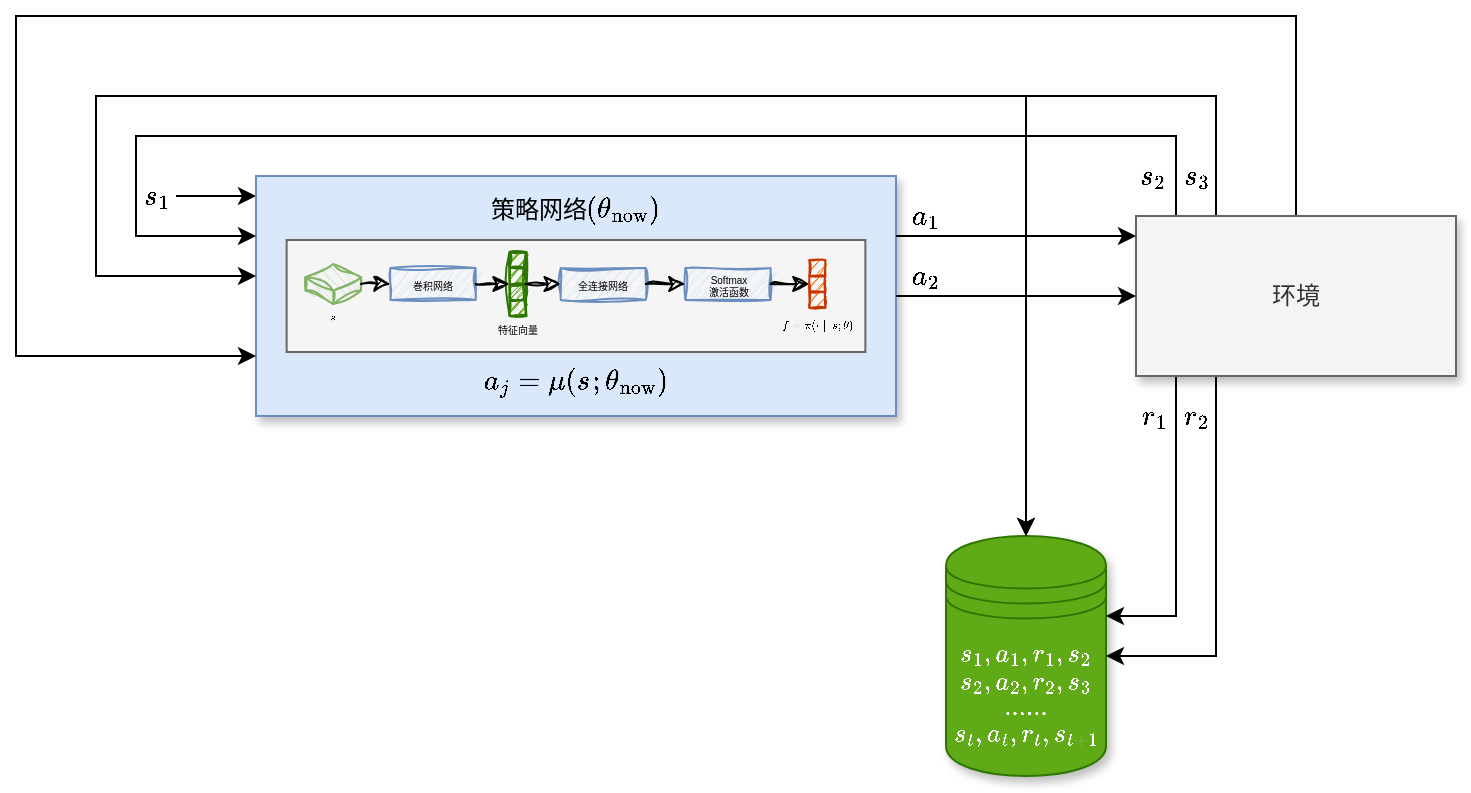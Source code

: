 <mxfile version="22.1.11" type="github" pages="2">
  <diagram name="第 1 页" id="D8CwGveDmH4_T83zukJF">
    <mxGraphModel dx="858" dy="1303" grid="1" gridSize="10" guides="1" tooltips="1" connect="1" arrows="1" fold="1" page="1" pageScale="1" pageWidth="1169" pageHeight="827" math="1" shadow="0">
      <root>
        <mxCell id="0" />
        <mxCell id="1" parent="0" />
        <mxCell id="J2k-B5QdtApuFqRNuriJ-1" value="&lt;div style=&quot;font-size: 11px;&quot;&gt;&lt;font style=&quot;font-size: 11px;&quot;&gt;`s_1,a_1,r_1,s_{2}`&lt;/font&gt;&lt;/div&gt;&lt;div style=&quot;font-size: 11px;&quot;&gt;&lt;font style=&quot;font-size: 11px;&quot;&gt;`s_2,a_2,r_2,s_{3}`&lt;/font&gt;&lt;/div&gt;&lt;div style=&quot;font-size: 11px;&quot;&gt;&lt;font style=&quot;font-size: 11px;&quot;&gt;`......`&lt;br&gt;&lt;/font&gt;&lt;/div&gt;&lt;div style=&quot;font-size: 11px;&quot;&gt;&lt;font style=&quot;font-size: 11px;&quot;&gt;`s_t,a_t,r_t,s_{t+1}`&lt;/font&gt;&lt;/div&gt;" style="shape=datastore;whiteSpace=wrap;html=1;fillColor=#60a917;strokeColor=#2D7600;fontColor=#ffffff;shadow=1;" parent="1" vertex="1">
          <mxGeometry x="545" y="160" width="80" height="120" as="geometry" />
        </mxCell>
        <mxCell id="J2k-B5QdtApuFqRNuriJ-30" style="edgeStyle=orthogonalEdgeStyle;rounded=0;orthogonalLoop=1;jettySize=auto;html=1;" parent="1" source="J2k-B5QdtApuFqRNuriJ-2" target="J2k-B5QdtApuFqRNuriJ-4" edge="1">
          <mxGeometry relative="1" as="geometry">
            <Array as="points">
              <mxPoint x="190" y="-10" />
              <mxPoint x="190" y="-10" />
            </Array>
          </mxGeometry>
        </mxCell>
        <mxCell id="J2k-B5QdtApuFqRNuriJ-2" value="`s_1`" style="text;strokeColor=none;align=center;fillColor=none;html=1;verticalAlign=middle;whiteSpace=wrap;rounded=0;" parent="1" vertex="1">
          <mxGeometry x="140" y="-20" width="20" height="20" as="geometry" />
        </mxCell>
        <mxCell id="J2k-B5QdtApuFqRNuriJ-3" value="" style="group;fillColor=#d5e8d4;strokeColor=#82b366;" parent="1" vertex="1" connectable="0">
          <mxGeometry x="200" y="-20" width="320" height="120" as="geometry" />
        </mxCell>
        <mxCell id="J2k-B5QdtApuFqRNuriJ-4" value="&lt;div&gt;策略网络`(\theta_{\text{now}})`&lt;/div&gt;&lt;div&gt;&lt;br&gt;&lt;/div&gt;&lt;div&gt;&lt;br&gt;&lt;/div&gt;&lt;div&gt;&lt;br&gt;&lt;/div&gt;&lt;div&gt;&lt;br&gt;&lt;/div&gt;&lt;div&gt;&lt;br&gt;&lt;/div&gt;&lt;div&gt;`a_{j} = \mu(s_{};\theta_{\text{now}})`&lt;br&gt;&lt;/div&gt;" style="rounded=0;whiteSpace=wrap;html=1;fillColor=#dae8fc;strokeColor=#6c8ebf;shadow=1;" parent="J2k-B5QdtApuFqRNuriJ-3" vertex="1">
          <mxGeometry width="320" height="120" as="geometry" />
        </mxCell>
        <mxCell id="J2k-B5QdtApuFqRNuriJ-5" value="" style="group" parent="J2k-B5QdtApuFqRNuriJ-3" vertex="1" connectable="0">
          <mxGeometry x="15.32" y="32" width="289.36" height="56" as="geometry" />
        </mxCell>
        <mxCell id="J2k-B5QdtApuFqRNuriJ-6" value="" style="rounded=0;whiteSpace=wrap;html=1;fillColor=#f5f5f5;fontColor=#333333;strokeColor=#666666;" parent="J2k-B5QdtApuFqRNuriJ-5" vertex="1">
          <mxGeometry width="289.36" height="56" as="geometry" />
        </mxCell>
        <mxCell id="J2k-B5QdtApuFqRNuriJ-7" value="" style="html=1;shape=mxgraph.basic.isocube;isoAngle=15;flipH=1;flipV=0;fillColor=#d5e8d4;strokeColor=#82b366;shadow=0;fontSize=5;sketch=1;curveFitting=1;jiggle=2;" parent="J2k-B5QdtApuFqRNuriJ-5" vertex="1">
          <mxGeometry x="9.36" y="12" width="27.853" height="20" as="geometry" />
        </mxCell>
        <mxCell id="J2k-B5QdtApuFqRNuriJ-8" value="巻积网络" style="rounded=0;whiteSpace=wrap;html=1;fillColor=#dae8fc;strokeColor=#6c8ebf;shadow=0;fontSize=5;sketch=1;curveFitting=1;jiggle=2;" parent="J2k-B5QdtApuFqRNuriJ-5" vertex="1">
          <mxGeometry x="51.913" y="14" width="42.553" height="16" as="geometry" />
        </mxCell>
        <mxCell id="J2k-B5QdtApuFqRNuriJ-9" style="rounded=0;orthogonalLoop=1;jettySize=auto;html=1;entryX=0;entryY=0.5;entryDx=0;entryDy=0;fontSize=5;sketch=1;curveFitting=1;jiggle=2;" parent="J2k-B5QdtApuFqRNuriJ-5" source="J2k-B5QdtApuFqRNuriJ-7" target="J2k-B5QdtApuFqRNuriJ-8" edge="1">
          <mxGeometry relative="1" as="geometry" />
        </mxCell>
        <mxCell id="J2k-B5QdtApuFqRNuriJ-10" value="全连接网络" style="rounded=0;whiteSpace=wrap;html=1;fillColor=#dae8fc;strokeColor=#6c8ebf;shadow=0;fontSize=5;sketch=1;curveFitting=1;jiggle=2;" parent="J2k-B5QdtApuFqRNuriJ-5" vertex="1">
          <mxGeometry x="137.02" y="14" width="42.553" height="16" as="geometry" />
        </mxCell>
        <mxCell id="J2k-B5QdtApuFqRNuriJ-11" value="`s`" style="text;strokeColor=none;align=center;fillColor=none;html=1;verticalAlign=middle;whiteSpace=wrap;rounded=0;shadow=0;fontSize=5;sketch=1;curveFitting=1;jiggle=2;" parent="J2k-B5QdtApuFqRNuriJ-5" vertex="1">
          <mxGeometry x="14.773" y="30" width="17.021" height="16" as="geometry" />
        </mxCell>
        <mxCell id="J2k-B5QdtApuFqRNuriJ-12" value="特征向量" style="text;strokeColor=none;align=center;fillColor=none;html=1;verticalAlign=middle;whiteSpace=wrap;rounded=0;shadow=0;fontSize=5;sketch=1;curveFitting=1;jiggle=2;" parent="J2k-B5QdtApuFqRNuriJ-5" vertex="1">
          <mxGeometry x="102.977" y="40" width="25.532" height="8" as="geometry" />
        </mxCell>
        <mxCell id="J2k-B5QdtApuFqRNuriJ-13" value="" style="group;fontSize=5;sketch=1;curveFitting=1;jiggle=2;" parent="J2k-B5QdtApuFqRNuriJ-5" vertex="1" connectable="0">
          <mxGeometry x="111.488" y="6" width="8.511" height="32" as="geometry" />
        </mxCell>
        <mxCell id="J2k-B5QdtApuFqRNuriJ-14" value="" style="group;fillColor=#60a917;strokeColor=#2D7600;fontColor=#ffffff;container=0;fontSize=5;sketch=1;curveFitting=1;jiggle=2;" parent="J2k-B5QdtApuFqRNuriJ-13" vertex="1" connectable="0">
          <mxGeometry width="8.511" height="32" as="geometry" />
        </mxCell>
        <mxCell id="J2k-B5QdtApuFqRNuriJ-15" value="" style="whiteSpace=wrap;html=1;aspect=fixed;fillColor=#60a917;fontColor=#ffffff;strokeColor=#2D7600;fontSize=5;sketch=1;curveFitting=1;jiggle=2;" parent="J2k-B5QdtApuFqRNuriJ-13" vertex="1">
          <mxGeometry width="8" height="8" as="geometry" />
        </mxCell>
        <mxCell id="J2k-B5QdtApuFqRNuriJ-16" value="" style="whiteSpace=wrap;html=1;aspect=fixed;fillColor=#60a917;fontColor=#ffffff;strokeColor=#2D7600;fontSize=5;sketch=1;curveFitting=1;jiggle=2;" parent="J2k-B5QdtApuFqRNuriJ-13" vertex="1">
          <mxGeometry y="8" width="8" height="8" as="geometry" />
        </mxCell>
        <mxCell id="J2k-B5QdtApuFqRNuriJ-17" style="edgeStyle=orthogonalEdgeStyle;rounded=0;orthogonalLoop=1;jettySize=auto;html=1;exitX=0.5;exitY=0;exitDx=0;exitDy=0;sketch=1;curveFitting=1;jiggle=2;" parent="J2k-B5QdtApuFqRNuriJ-13" source="J2k-B5QdtApuFqRNuriJ-18" edge="1">
          <mxGeometry relative="1" as="geometry">
            <mxPoint x="4.035" y="16.047" as="targetPoint" />
          </mxGeometry>
        </mxCell>
        <mxCell id="J2k-B5QdtApuFqRNuriJ-18" value="" style="whiteSpace=wrap;html=1;aspect=fixed;fillColor=#60a917;fontColor=#ffffff;strokeColor=#2D7600;fontSize=5;sketch=1;curveFitting=1;jiggle=2;" parent="J2k-B5QdtApuFqRNuriJ-13" vertex="1">
          <mxGeometry y="16" width="8" height="8" as="geometry" />
        </mxCell>
        <mxCell id="J2k-B5QdtApuFqRNuriJ-19" value="" style="whiteSpace=wrap;html=1;aspect=fixed;fillColor=#60a917;fontColor=#ffffff;strokeColor=#2D7600;fontSize=5;sketch=1;curveFitting=1;jiggle=2;" parent="J2k-B5QdtApuFqRNuriJ-13" vertex="1">
          <mxGeometry y="24" width="8" height="8" as="geometry" />
        </mxCell>
        <mxCell id="J2k-B5QdtApuFqRNuriJ-20" style="rounded=0;orthogonalLoop=1;jettySize=auto;html=1;entryX=0;entryY=0;entryDx=0;entryDy=0;sketch=1;curveFitting=1;jiggle=2;" parent="J2k-B5QdtApuFqRNuriJ-5" source="J2k-B5QdtApuFqRNuriJ-8" target="J2k-B5QdtApuFqRNuriJ-18" edge="1">
          <mxGeometry relative="1" as="geometry" />
        </mxCell>
        <mxCell id="J2k-B5QdtApuFqRNuriJ-21" style="rounded=0;orthogonalLoop=1;jettySize=auto;html=1;entryX=0;entryY=0.5;entryDx=0;entryDy=0;fontSize=5;sketch=1;curveFitting=1;jiggle=2;exitX=1;exitY=0;exitDx=0;exitDy=0;" parent="J2k-B5QdtApuFqRNuriJ-5" source="J2k-B5QdtApuFqRNuriJ-18" target="J2k-B5QdtApuFqRNuriJ-10" edge="1">
          <mxGeometry relative="1" as="geometry" />
        </mxCell>
        <mxCell id="J2k-B5QdtApuFqRNuriJ-22" value="&lt;div&gt;Softmax&lt;/div&gt;&lt;div&gt;激活函数&lt;br&gt;&lt;/div&gt;" style="rounded=0;whiteSpace=wrap;html=1;fillColor=#dae8fc;strokeColor=#6c8ebf;shadow=0;fontSize=5;sketch=1;curveFitting=1;jiggle=2;" parent="J2k-B5QdtApuFqRNuriJ-5" vertex="1">
          <mxGeometry x="199.36" y="14" width="42.553" height="16" as="geometry" />
        </mxCell>
        <mxCell id="J2k-B5QdtApuFqRNuriJ-23" style="rounded=0;orthogonalLoop=1;jettySize=auto;html=1;entryX=0;entryY=0.5;entryDx=0;entryDy=0;sketch=1;curveFitting=1;jiggle=2;" parent="J2k-B5QdtApuFqRNuriJ-5" source="J2k-B5QdtApuFqRNuriJ-10" target="J2k-B5QdtApuFqRNuriJ-22" edge="1">
          <mxGeometry relative="1" as="geometry" />
        </mxCell>
        <mxCell id="J2k-B5QdtApuFqRNuriJ-24" value="" style="whiteSpace=wrap;html=1;aspect=fixed;fillColor=#fa6800;strokeColor=#C73500;fontSize=5;sketch=1;curveFitting=1;jiggle=2;fontColor=#000000;" parent="J2k-B5QdtApuFqRNuriJ-5" vertex="1">
          <mxGeometry x="261.358" y="10" width="8" height="8" as="geometry" />
        </mxCell>
        <mxCell id="J2k-B5QdtApuFqRNuriJ-25" style="edgeStyle=orthogonalEdgeStyle;rounded=0;orthogonalLoop=1;jettySize=auto;html=1;exitX=0.5;exitY=0;exitDx=0;exitDy=0;fillColor=#fa6800;strokeColor=#C73500;sketch=1;curveFitting=1;jiggle=2;" parent="J2k-B5QdtApuFqRNuriJ-5" source="J2k-B5QdtApuFqRNuriJ-26" edge="1">
          <mxGeometry relative="1" as="geometry">
            <mxPoint x="265.393" y="18.047" as="targetPoint" />
          </mxGeometry>
        </mxCell>
        <mxCell id="J2k-B5QdtApuFqRNuriJ-26" value="" style="whiteSpace=wrap;html=1;aspect=fixed;fillColor=#fa6800;strokeColor=#C73500;fontSize=5;sketch=1;curveFitting=1;jiggle=2;fontColor=#000000;" parent="J2k-B5QdtApuFqRNuriJ-5" vertex="1">
          <mxGeometry x="261.358" y="18" width="8" height="8" as="geometry" />
        </mxCell>
        <mxCell id="J2k-B5QdtApuFqRNuriJ-27" style="rounded=0;orthogonalLoop=1;jettySize=auto;html=1;entryX=0;entryY=0.5;entryDx=0;entryDy=0;sketch=1;curveFitting=1;jiggle=2;" parent="J2k-B5QdtApuFqRNuriJ-5" source="J2k-B5QdtApuFqRNuriJ-22" target="J2k-B5QdtApuFqRNuriJ-26" edge="1">
          <mxGeometry relative="1" as="geometry" />
        </mxCell>
        <mxCell id="J2k-B5QdtApuFqRNuriJ-28" value="" style="whiteSpace=wrap;html=1;aspect=fixed;fillColor=#fa6800;strokeColor=#C73500;fontSize=5;sketch=1;curveFitting=1;jiggle=2;fontColor=#000000;" parent="J2k-B5QdtApuFqRNuriJ-5" vertex="1">
          <mxGeometry x="261.358" y="26" width="8" height="8" as="geometry" />
        </mxCell>
        <mxCell id="J2k-B5QdtApuFqRNuriJ-29" value="`f=\pi(\cdot |&amp;nbsp; s;\theta)`" style="text;strokeColor=none;align=center;fillColor=none;html=1;verticalAlign=middle;whiteSpace=wrap;rounded=0;shadow=0;fontSize=5;sketch=1;curveFitting=1;jiggle=2;" parent="J2k-B5QdtApuFqRNuriJ-5" vertex="1">
          <mxGeometry x="246.36" y="38" width="36.77" height="8" as="geometry" />
        </mxCell>
        <mxCell id="20l186AyUBWjV1ZEdmFi-3" style="edgeStyle=orthogonalEdgeStyle;rounded=0;orthogonalLoop=1;jettySize=auto;html=1;" edge="1" parent="1" source="J2k-B5QdtApuFqRNuriJ-32" target="J2k-B5QdtApuFqRNuriJ-1">
          <mxGeometry relative="1" as="geometry">
            <Array as="points">
              <mxPoint x="660" y="200" />
            </Array>
          </mxGeometry>
        </mxCell>
        <mxCell id="20l186AyUBWjV1ZEdmFi-6" style="edgeStyle=orthogonalEdgeStyle;rounded=0;orthogonalLoop=1;jettySize=auto;html=1;entryX=0;entryY=0.25;entryDx=0;entryDy=0;" edge="1" parent="1" source="J2k-B5QdtApuFqRNuriJ-32" target="J2k-B5QdtApuFqRNuriJ-4">
          <mxGeometry relative="1" as="geometry">
            <Array as="points">
              <mxPoint x="660" y="-40" />
              <mxPoint x="140" y="-40" />
              <mxPoint x="140" y="10" />
            </Array>
          </mxGeometry>
        </mxCell>
        <mxCell id="20l186AyUBWjV1ZEdmFi-8" style="edgeStyle=orthogonalEdgeStyle;rounded=0;orthogonalLoop=1;jettySize=auto;html=1;" edge="1" parent="1" source="J2k-B5QdtApuFqRNuriJ-32" target="J2k-B5QdtApuFqRNuriJ-1">
          <mxGeometry relative="1" as="geometry">
            <Array as="points">
              <mxPoint x="660" y="-40" />
              <mxPoint x="585" y="-40" />
            </Array>
          </mxGeometry>
        </mxCell>
        <mxCell id="20l186AyUBWjV1ZEdmFi-11" style="edgeStyle=orthogonalEdgeStyle;rounded=0;orthogonalLoop=1;jettySize=auto;html=1;" edge="1" parent="1" source="J2k-B5QdtApuFqRNuriJ-32" target="J2k-B5QdtApuFqRNuriJ-4">
          <mxGeometry relative="1" as="geometry">
            <Array as="points">
              <mxPoint x="680" y="-60" />
              <mxPoint x="120" y="-60" />
              <mxPoint x="120" y="30" />
            </Array>
          </mxGeometry>
        </mxCell>
        <mxCell id="20l186AyUBWjV1ZEdmFi-13" style="edgeStyle=orthogonalEdgeStyle;rounded=0;orthogonalLoop=1;jettySize=auto;html=1;exitX=0.25;exitY=1;exitDx=0;exitDy=0;entryX=1;entryY=0.5;entryDx=0;entryDy=0;" edge="1" parent="1" source="J2k-B5QdtApuFqRNuriJ-32" target="J2k-B5QdtApuFqRNuriJ-1">
          <mxGeometry relative="1" as="geometry" />
        </mxCell>
        <mxCell id="20l186AyUBWjV1ZEdmFi-15" style="edgeStyle=orthogonalEdgeStyle;rounded=0;orthogonalLoop=1;jettySize=auto;html=1;entryX=0.5;entryY=0;entryDx=0;entryDy=0;" edge="1" parent="1" source="J2k-B5QdtApuFqRNuriJ-32" target="J2k-B5QdtApuFqRNuriJ-1">
          <mxGeometry relative="1" as="geometry">
            <Array as="points">
              <mxPoint x="680" y="-60" />
              <mxPoint x="585" y="-60" />
            </Array>
          </mxGeometry>
        </mxCell>
        <mxCell id="20l186AyUBWjV1ZEdmFi-16" style="edgeStyle=orthogonalEdgeStyle;rounded=0;orthogonalLoop=1;jettySize=auto;html=1;" edge="1" parent="1" source="J2k-B5QdtApuFqRNuriJ-32" target="J2k-B5QdtApuFqRNuriJ-4">
          <mxGeometry relative="1" as="geometry">
            <Array as="points">
              <mxPoint x="720" y="-100" />
              <mxPoint x="80" y="-100" />
              <mxPoint x="80" y="70" />
            </Array>
          </mxGeometry>
        </mxCell>
        <mxCell id="J2k-B5QdtApuFqRNuriJ-32" value="环境" style="rounded=0;whiteSpace=wrap;html=1;fillColor=#f5f5f5;fontColor=#333333;strokeColor=#666666;shadow=1;" parent="1" vertex="1">
          <mxGeometry x="640" width="160" height="80" as="geometry" />
        </mxCell>
        <mxCell id="J2k-B5QdtApuFqRNuriJ-31" style="edgeStyle=orthogonalEdgeStyle;rounded=0;orthogonalLoop=1;jettySize=auto;html=1;exitX=1;exitY=0.25;exitDx=0;exitDy=0;" parent="1" source="J2k-B5QdtApuFqRNuriJ-4" target="J2k-B5QdtApuFqRNuriJ-32" edge="1">
          <mxGeometry relative="1" as="geometry">
            <mxPoint x="590" y="170" as="targetPoint" />
            <Array as="points">
              <mxPoint x="620" y="10" />
              <mxPoint x="620" y="10" />
            </Array>
          </mxGeometry>
        </mxCell>
        <mxCell id="20l186AyUBWjV1ZEdmFi-2" value="`a_1`" style="text;strokeColor=none;align=center;fillColor=none;html=1;verticalAlign=middle;whiteSpace=wrap;rounded=0;" vertex="1" parent="1">
          <mxGeometry x="525" y="-10" width="20" height="20" as="geometry" />
        </mxCell>
        <mxCell id="20l186AyUBWjV1ZEdmFi-4" value="`r_1`" style="text;strokeColor=none;align=center;fillColor=none;html=1;verticalAlign=middle;whiteSpace=wrap;rounded=0;" vertex="1" parent="1">
          <mxGeometry x="638.5" y="90" width="20" height="20" as="geometry" />
        </mxCell>
        <mxCell id="20l186AyUBWjV1ZEdmFi-7" value="`s_2`" style="text;strokeColor=none;align=center;fillColor=none;html=1;verticalAlign=middle;whiteSpace=wrap;rounded=0;" vertex="1" parent="1">
          <mxGeometry x="640" y="-30" width="17" height="20" as="geometry" />
        </mxCell>
        <mxCell id="20l186AyUBWjV1ZEdmFi-9" style="edgeStyle=orthogonalEdgeStyle;rounded=0;orthogonalLoop=1;jettySize=auto;html=1;exitX=1;exitY=0.5;exitDx=0;exitDy=0;entryX=0;entryY=0.5;entryDx=0;entryDy=0;" edge="1" parent="1" source="J2k-B5QdtApuFqRNuriJ-4" target="J2k-B5QdtApuFqRNuriJ-32">
          <mxGeometry relative="1" as="geometry" />
        </mxCell>
        <mxCell id="20l186AyUBWjV1ZEdmFi-10" value="`a_2`" style="text;strokeColor=none;align=center;fillColor=none;html=1;verticalAlign=middle;whiteSpace=wrap;rounded=0;" vertex="1" parent="1">
          <mxGeometry x="525" y="20" width="20" height="20" as="geometry" />
        </mxCell>
        <mxCell id="20l186AyUBWjV1ZEdmFi-12" value="`s_3`" style="text;strokeColor=none;align=center;fillColor=none;html=1;verticalAlign=middle;whiteSpace=wrap;rounded=0;" vertex="1" parent="1">
          <mxGeometry x="660" y="-30" width="20" height="20" as="geometry" />
        </mxCell>
        <mxCell id="20l186AyUBWjV1ZEdmFi-14" value="`r_2`" style="text;strokeColor=none;align=center;fillColor=none;html=1;verticalAlign=middle;whiteSpace=wrap;rounded=0;" vertex="1" parent="1">
          <mxGeometry x="660" y="90" width="20" height="20" as="geometry" />
        </mxCell>
      </root>
    </mxGraphModel>
  </diagram>
  <diagram id="BKZ8cblx9A8lKbo_8GUY" name="PPO-Penalty">
    <mxGraphModel dx="744" dy="1645" grid="1" gridSize="10" guides="1" tooltips="1" connect="1" arrows="1" fold="1" page="1" pageScale="1" pageWidth="827" pageHeight="1169" math="1" shadow="0">
      <root>
        <mxCell id="0" />
        <mxCell id="1" parent="0" />
        <mxCell id="Z2PP_-aqemVjIllpcwVC-1" value="&lt;div style=&quot;font-size: 11px;&quot;&gt;&lt;font style=&quot;font-size: 11px;&quot;&gt;`s_1,a_1,r_1,s_{2}`&lt;/font&gt;&lt;/div&gt;&lt;div style=&quot;font-size: 11px;&quot;&gt;&lt;font style=&quot;font-size: 11px;&quot;&gt;`s_2,a_2,r_2,s_{3}`&lt;/font&gt;&lt;/div&gt;&lt;div style=&quot;font-size: 11px;&quot;&gt;&lt;font style=&quot;font-size: 11px;&quot;&gt;`......`&lt;br&gt;&lt;/font&gt;&lt;/div&gt;&lt;div style=&quot;font-size: 11px;&quot;&gt;&lt;font style=&quot;font-size: 11px;&quot;&gt;`s_t,a_t,r_t,s_{t+1}`&lt;/font&gt;&lt;/div&gt;" style="shape=datastore;whiteSpace=wrap;html=1;fillColor=#60a917;strokeColor=#2D7600;fontColor=#ffffff;shadow=1;" vertex="1" parent="1">
          <mxGeometry x="520" y="160" width="80" height="120" as="geometry" />
        </mxCell>
        <mxCell id="Z2PP_-aqemVjIllpcwVC-2" style="edgeStyle=orthogonalEdgeStyle;rounded=0;orthogonalLoop=1;jettySize=auto;html=1;" edge="1" parent="1" source="Z2PP_-aqemVjIllpcwVC-3" target="Z2PP_-aqemVjIllpcwVC-5">
          <mxGeometry relative="1" as="geometry">
            <Array as="points">
              <mxPoint x="140" y="10" />
              <mxPoint x="140" y="10" />
            </Array>
          </mxGeometry>
        </mxCell>
        <mxCell id="Z2PP_-aqemVjIllpcwVC-3" value="`s_1`" style="text;strokeColor=none;align=center;fillColor=none;html=1;verticalAlign=middle;whiteSpace=wrap;rounded=0;" vertex="1" parent="1">
          <mxGeometry x="100" width="20" height="20" as="geometry" />
        </mxCell>
        <mxCell id="Z2PP_-aqemVjIllpcwVC-4" value="" style="group;fillColor=#d5e8d4;strokeColor=#82b366;" vertex="1" connectable="0" parent="1">
          <mxGeometry x="200" y="-20" width="320" height="120" as="geometry" />
        </mxCell>
        <mxCell id="Z2PP_-aqemVjIllpcwVC-5" value="&lt;div&gt;策略网络`(\theta_{\text{now}})`&lt;/div&gt;&lt;div&gt;&lt;br&gt;&lt;/div&gt;&lt;div&gt;&lt;br&gt;&lt;/div&gt;&lt;div&gt;&lt;br&gt;&lt;/div&gt;&lt;div&gt;&lt;br&gt;&lt;/div&gt;&lt;div&gt;&lt;br&gt;&lt;/div&gt;&lt;div&gt;`a_{j} = \mu(s_{};\theta_{\text{now}})`&lt;br&gt;&lt;/div&gt;" style="rounded=0;whiteSpace=wrap;html=1;fillColor=#dae8fc;strokeColor=#6c8ebf;shadow=1;" vertex="1" parent="Z2PP_-aqemVjIllpcwVC-4">
          <mxGeometry width="320" height="120" as="geometry" />
        </mxCell>
        <mxCell id="Z2PP_-aqemVjIllpcwVC-6" value="" style="group" vertex="1" connectable="0" parent="Z2PP_-aqemVjIllpcwVC-4">
          <mxGeometry x="15.32" y="32" width="289.36" height="56" as="geometry" />
        </mxCell>
        <mxCell id="Z2PP_-aqemVjIllpcwVC-7" value="" style="rounded=0;whiteSpace=wrap;html=1;fillColor=#f5f5f5;fontColor=#333333;strokeColor=#666666;" vertex="1" parent="Z2PP_-aqemVjIllpcwVC-6">
          <mxGeometry width="289.36" height="56" as="geometry" />
        </mxCell>
        <mxCell id="Z2PP_-aqemVjIllpcwVC-8" value="" style="html=1;shape=mxgraph.basic.isocube;isoAngle=15;flipH=1;flipV=0;fillColor=#d5e8d4;strokeColor=#82b366;shadow=0;fontSize=5;sketch=1;curveFitting=1;jiggle=2;" vertex="1" parent="Z2PP_-aqemVjIllpcwVC-6">
          <mxGeometry x="9.36" y="12" width="27.853" height="20" as="geometry" />
        </mxCell>
        <mxCell id="Z2PP_-aqemVjIllpcwVC-9" value="巻积网络" style="rounded=0;whiteSpace=wrap;html=1;fillColor=#dae8fc;strokeColor=#6c8ebf;shadow=0;fontSize=5;sketch=1;curveFitting=1;jiggle=2;" vertex="1" parent="Z2PP_-aqemVjIllpcwVC-6">
          <mxGeometry x="51.913" y="14" width="42.553" height="16" as="geometry" />
        </mxCell>
        <mxCell id="Z2PP_-aqemVjIllpcwVC-10" style="rounded=0;orthogonalLoop=1;jettySize=auto;html=1;entryX=0;entryY=0.5;entryDx=0;entryDy=0;fontSize=5;sketch=1;curveFitting=1;jiggle=2;" edge="1" parent="Z2PP_-aqemVjIllpcwVC-6" source="Z2PP_-aqemVjIllpcwVC-8" target="Z2PP_-aqemVjIllpcwVC-9">
          <mxGeometry relative="1" as="geometry" />
        </mxCell>
        <mxCell id="Z2PP_-aqemVjIllpcwVC-11" value="全连接网络" style="rounded=0;whiteSpace=wrap;html=1;fillColor=#dae8fc;strokeColor=#6c8ebf;shadow=0;fontSize=5;sketch=1;curveFitting=1;jiggle=2;" vertex="1" parent="Z2PP_-aqemVjIllpcwVC-6">
          <mxGeometry x="137.02" y="14" width="42.553" height="16" as="geometry" />
        </mxCell>
        <mxCell id="Z2PP_-aqemVjIllpcwVC-12" value="`s`" style="text;strokeColor=none;align=center;fillColor=none;html=1;verticalAlign=middle;whiteSpace=wrap;rounded=0;shadow=0;fontSize=5;sketch=1;curveFitting=1;jiggle=2;" vertex="1" parent="Z2PP_-aqemVjIllpcwVC-6">
          <mxGeometry x="14.773" y="30" width="17.021" height="16" as="geometry" />
        </mxCell>
        <mxCell id="Z2PP_-aqemVjIllpcwVC-13" value="特征向量" style="text;strokeColor=none;align=center;fillColor=none;html=1;verticalAlign=middle;whiteSpace=wrap;rounded=0;shadow=0;fontSize=5;sketch=1;curveFitting=1;jiggle=2;" vertex="1" parent="Z2PP_-aqemVjIllpcwVC-6">
          <mxGeometry x="102.977" y="40" width="25.532" height="8" as="geometry" />
        </mxCell>
        <mxCell id="Z2PP_-aqemVjIllpcwVC-14" value="" style="group;fontSize=5;sketch=1;curveFitting=1;jiggle=2;" vertex="1" connectable="0" parent="Z2PP_-aqemVjIllpcwVC-6">
          <mxGeometry x="111.488" y="6" width="8.511" height="32" as="geometry" />
        </mxCell>
        <mxCell id="Z2PP_-aqemVjIllpcwVC-15" value="" style="group;fillColor=#60a917;strokeColor=#2D7600;fontColor=#ffffff;container=0;fontSize=5;sketch=1;curveFitting=1;jiggle=2;" vertex="1" connectable="0" parent="Z2PP_-aqemVjIllpcwVC-14">
          <mxGeometry width="8.511" height="32" as="geometry" />
        </mxCell>
        <mxCell id="Z2PP_-aqemVjIllpcwVC-16" value="" style="whiteSpace=wrap;html=1;aspect=fixed;fillColor=#60a917;fontColor=#ffffff;strokeColor=#2D7600;fontSize=5;sketch=1;curveFitting=1;jiggle=2;" vertex="1" parent="Z2PP_-aqemVjIllpcwVC-14">
          <mxGeometry width="8" height="8" as="geometry" />
        </mxCell>
        <mxCell id="Z2PP_-aqemVjIllpcwVC-17" value="" style="whiteSpace=wrap;html=1;aspect=fixed;fillColor=#60a917;fontColor=#ffffff;strokeColor=#2D7600;fontSize=5;sketch=1;curveFitting=1;jiggle=2;" vertex="1" parent="Z2PP_-aqemVjIllpcwVC-14">
          <mxGeometry y="8" width="8" height="8" as="geometry" />
        </mxCell>
        <mxCell id="Z2PP_-aqemVjIllpcwVC-18" style="edgeStyle=orthogonalEdgeStyle;rounded=0;orthogonalLoop=1;jettySize=auto;html=1;exitX=0.5;exitY=0;exitDx=0;exitDy=0;sketch=1;curveFitting=1;jiggle=2;" edge="1" parent="Z2PP_-aqemVjIllpcwVC-14" source="Z2PP_-aqemVjIllpcwVC-19">
          <mxGeometry relative="1" as="geometry">
            <mxPoint x="4.035" y="16.047" as="targetPoint" />
          </mxGeometry>
        </mxCell>
        <mxCell id="Z2PP_-aqemVjIllpcwVC-19" value="" style="whiteSpace=wrap;html=1;aspect=fixed;fillColor=#60a917;fontColor=#ffffff;strokeColor=#2D7600;fontSize=5;sketch=1;curveFitting=1;jiggle=2;" vertex="1" parent="Z2PP_-aqemVjIllpcwVC-14">
          <mxGeometry y="16" width="8" height="8" as="geometry" />
        </mxCell>
        <mxCell id="Z2PP_-aqemVjIllpcwVC-20" value="" style="whiteSpace=wrap;html=1;aspect=fixed;fillColor=#60a917;fontColor=#ffffff;strokeColor=#2D7600;fontSize=5;sketch=1;curveFitting=1;jiggle=2;" vertex="1" parent="Z2PP_-aqemVjIllpcwVC-14">
          <mxGeometry y="24" width="8" height="8" as="geometry" />
        </mxCell>
        <mxCell id="Z2PP_-aqemVjIllpcwVC-21" style="rounded=0;orthogonalLoop=1;jettySize=auto;html=1;entryX=0;entryY=0;entryDx=0;entryDy=0;sketch=1;curveFitting=1;jiggle=2;" edge="1" parent="Z2PP_-aqemVjIllpcwVC-6" source="Z2PP_-aqemVjIllpcwVC-9" target="Z2PP_-aqemVjIllpcwVC-19">
          <mxGeometry relative="1" as="geometry" />
        </mxCell>
        <mxCell id="Z2PP_-aqemVjIllpcwVC-22" style="rounded=0;orthogonalLoop=1;jettySize=auto;html=1;entryX=0;entryY=0.5;entryDx=0;entryDy=0;fontSize=5;sketch=1;curveFitting=1;jiggle=2;exitX=1;exitY=0;exitDx=0;exitDy=0;" edge="1" parent="Z2PP_-aqemVjIllpcwVC-6" source="Z2PP_-aqemVjIllpcwVC-19" target="Z2PP_-aqemVjIllpcwVC-11">
          <mxGeometry relative="1" as="geometry" />
        </mxCell>
        <mxCell id="Z2PP_-aqemVjIllpcwVC-23" value="&lt;div&gt;Softmax&lt;/div&gt;&lt;div&gt;激活函数&lt;br&gt;&lt;/div&gt;" style="rounded=0;whiteSpace=wrap;html=1;fillColor=#dae8fc;strokeColor=#6c8ebf;shadow=0;fontSize=5;sketch=1;curveFitting=1;jiggle=2;" vertex="1" parent="Z2PP_-aqemVjIllpcwVC-6">
          <mxGeometry x="199.36" y="14" width="42.553" height="16" as="geometry" />
        </mxCell>
        <mxCell id="Z2PP_-aqemVjIllpcwVC-24" style="rounded=0;orthogonalLoop=1;jettySize=auto;html=1;entryX=0;entryY=0.5;entryDx=0;entryDy=0;sketch=1;curveFitting=1;jiggle=2;" edge="1" parent="Z2PP_-aqemVjIllpcwVC-6" source="Z2PP_-aqemVjIllpcwVC-11" target="Z2PP_-aqemVjIllpcwVC-23">
          <mxGeometry relative="1" as="geometry" />
        </mxCell>
        <mxCell id="Z2PP_-aqemVjIllpcwVC-25" value="" style="whiteSpace=wrap;html=1;aspect=fixed;fillColor=#fa6800;strokeColor=#C73500;fontSize=5;sketch=1;curveFitting=1;jiggle=2;fontColor=#000000;" vertex="1" parent="Z2PP_-aqemVjIllpcwVC-6">
          <mxGeometry x="261.358" y="10" width="8" height="8" as="geometry" />
        </mxCell>
        <mxCell id="Z2PP_-aqemVjIllpcwVC-26" style="edgeStyle=orthogonalEdgeStyle;rounded=0;orthogonalLoop=1;jettySize=auto;html=1;exitX=0.5;exitY=0;exitDx=0;exitDy=0;fillColor=#fa6800;strokeColor=#C73500;sketch=1;curveFitting=1;jiggle=2;" edge="1" parent="Z2PP_-aqemVjIllpcwVC-6" source="Z2PP_-aqemVjIllpcwVC-27">
          <mxGeometry relative="1" as="geometry">
            <mxPoint x="265.393" y="18.047" as="targetPoint" />
          </mxGeometry>
        </mxCell>
        <mxCell id="Z2PP_-aqemVjIllpcwVC-27" value="" style="whiteSpace=wrap;html=1;aspect=fixed;fillColor=#fa6800;strokeColor=#C73500;fontSize=5;sketch=1;curveFitting=1;jiggle=2;fontColor=#000000;" vertex="1" parent="Z2PP_-aqemVjIllpcwVC-6">
          <mxGeometry x="261.358" y="18" width="8" height="8" as="geometry" />
        </mxCell>
        <mxCell id="Z2PP_-aqemVjIllpcwVC-28" style="rounded=0;orthogonalLoop=1;jettySize=auto;html=1;entryX=0;entryY=0.5;entryDx=0;entryDy=0;sketch=1;curveFitting=1;jiggle=2;" edge="1" parent="Z2PP_-aqemVjIllpcwVC-6" source="Z2PP_-aqemVjIllpcwVC-23" target="Z2PP_-aqemVjIllpcwVC-27">
          <mxGeometry relative="1" as="geometry" />
        </mxCell>
        <mxCell id="Z2PP_-aqemVjIllpcwVC-29" value="" style="whiteSpace=wrap;html=1;aspect=fixed;fillColor=#fa6800;strokeColor=#C73500;fontSize=5;sketch=1;curveFitting=1;jiggle=2;fontColor=#000000;" vertex="1" parent="Z2PP_-aqemVjIllpcwVC-6">
          <mxGeometry x="261.358" y="26" width="8" height="8" as="geometry" />
        </mxCell>
        <mxCell id="Z2PP_-aqemVjIllpcwVC-30" value="`f=\pi(\cdot |&amp;nbsp; s;\theta)`" style="text;strokeColor=none;align=center;fillColor=none;html=1;verticalAlign=middle;whiteSpace=wrap;rounded=0;shadow=0;fontSize=5;sketch=1;curveFitting=1;jiggle=2;" vertex="1" parent="Z2PP_-aqemVjIllpcwVC-6">
          <mxGeometry x="246.36" y="38" width="36.77" height="8" as="geometry" />
        </mxCell>
        <mxCell id="Z2PP_-aqemVjIllpcwVC-44" style="edgeStyle=orthogonalEdgeStyle;rounded=0;orthogonalLoop=1;jettySize=auto;html=1;entryX=1;entryY=0.3;entryDx=0;entryDy=0;" edge="1" parent="1" source="Z2PP_-aqemVjIllpcwVC-31" target="Z2PP_-aqemVjIllpcwVC-1">
          <mxGeometry relative="1" as="geometry">
            <Array as="points">
              <mxPoint x="800" y="10" />
              <mxPoint x="800" y="196" />
            </Array>
          </mxGeometry>
        </mxCell>
        <mxCell id="Z2PP_-aqemVjIllpcwVC-31" value="环境" style="rounded=0;whiteSpace=wrap;html=1;fillColor=#f5f5f5;fontColor=#333333;strokeColor=#666666;shadow=1;" vertex="1" parent="1">
          <mxGeometry x="600" width="160" height="80" as="geometry" />
        </mxCell>
        <mxCell id="Z2PP_-aqemVjIllpcwVC-40" style="edgeStyle=orthogonalEdgeStyle;rounded=0;orthogonalLoop=1;jettySize=auto;html=1;exitX=1;exitY=0.25;exitDx=0;exitDy=0;" edge="1" parent="1" source="Z2PP_-aqemVjIllpcwVC-5" target="Z2PP_-aqemVjIllpcwVC-31">
          <mxGeometry relative="1" as="geometry">
            <Array as="points">
              <mxPoint x="580" y="10" />
              <mxPoint x="580" y="10" />
            </Array>
          </mxGeometry>
        </mxCell>
        <mxCell id="Z2PP_-aqemVjIllpcwVC-41" value="`a_1`" style="text;strokeColor=none;align=center;fillColor=none;html=1;verticalAlign=middle;whiteSpace=wrap;rounded=0;" vertex="1" parent="1">
          <mxGeometry x="550" y="-10" width="20" height="20" as="geometry" />
        </mxCell>
        <mxCell id="Z2PP_-aqemVjIllpcwVC-43" style="edgeStyle=orthogonalEdgeStyle;rounded=0;orthogonalLoop=1;jettySize=auto;html=1;exitX=1;exitY=0.25;exitDx=0;exitDy=0;" edge="1" parent="1" source="Z2PP_-aqemVjIllpcwVC-5" target="Z2PP_-aqemVjIllpcwVC-1">
          <mxGeometry relative="1" as="geometry">
            <Array as="points">
              <mxPoint x="560" y="10" />
            </Array>
          </mxGeometry>
        </mxCell>
        <mxCell id="Z2PP_-aqemVjIllpcwVC-45" value="`r_1`" style="text;strokeColor=none;align=center;fillColor=none;html=1;verticalAlign=middle;whiteSpace=wrap;rounded=0;" vertex="1" parent="1">
          <mxGeometry x="770" y="-10" width="20" height="20" as="geometry" />
        </mxCell>
      </root>
    </mxGraphModel>
  </diagram>
</mxfile>
